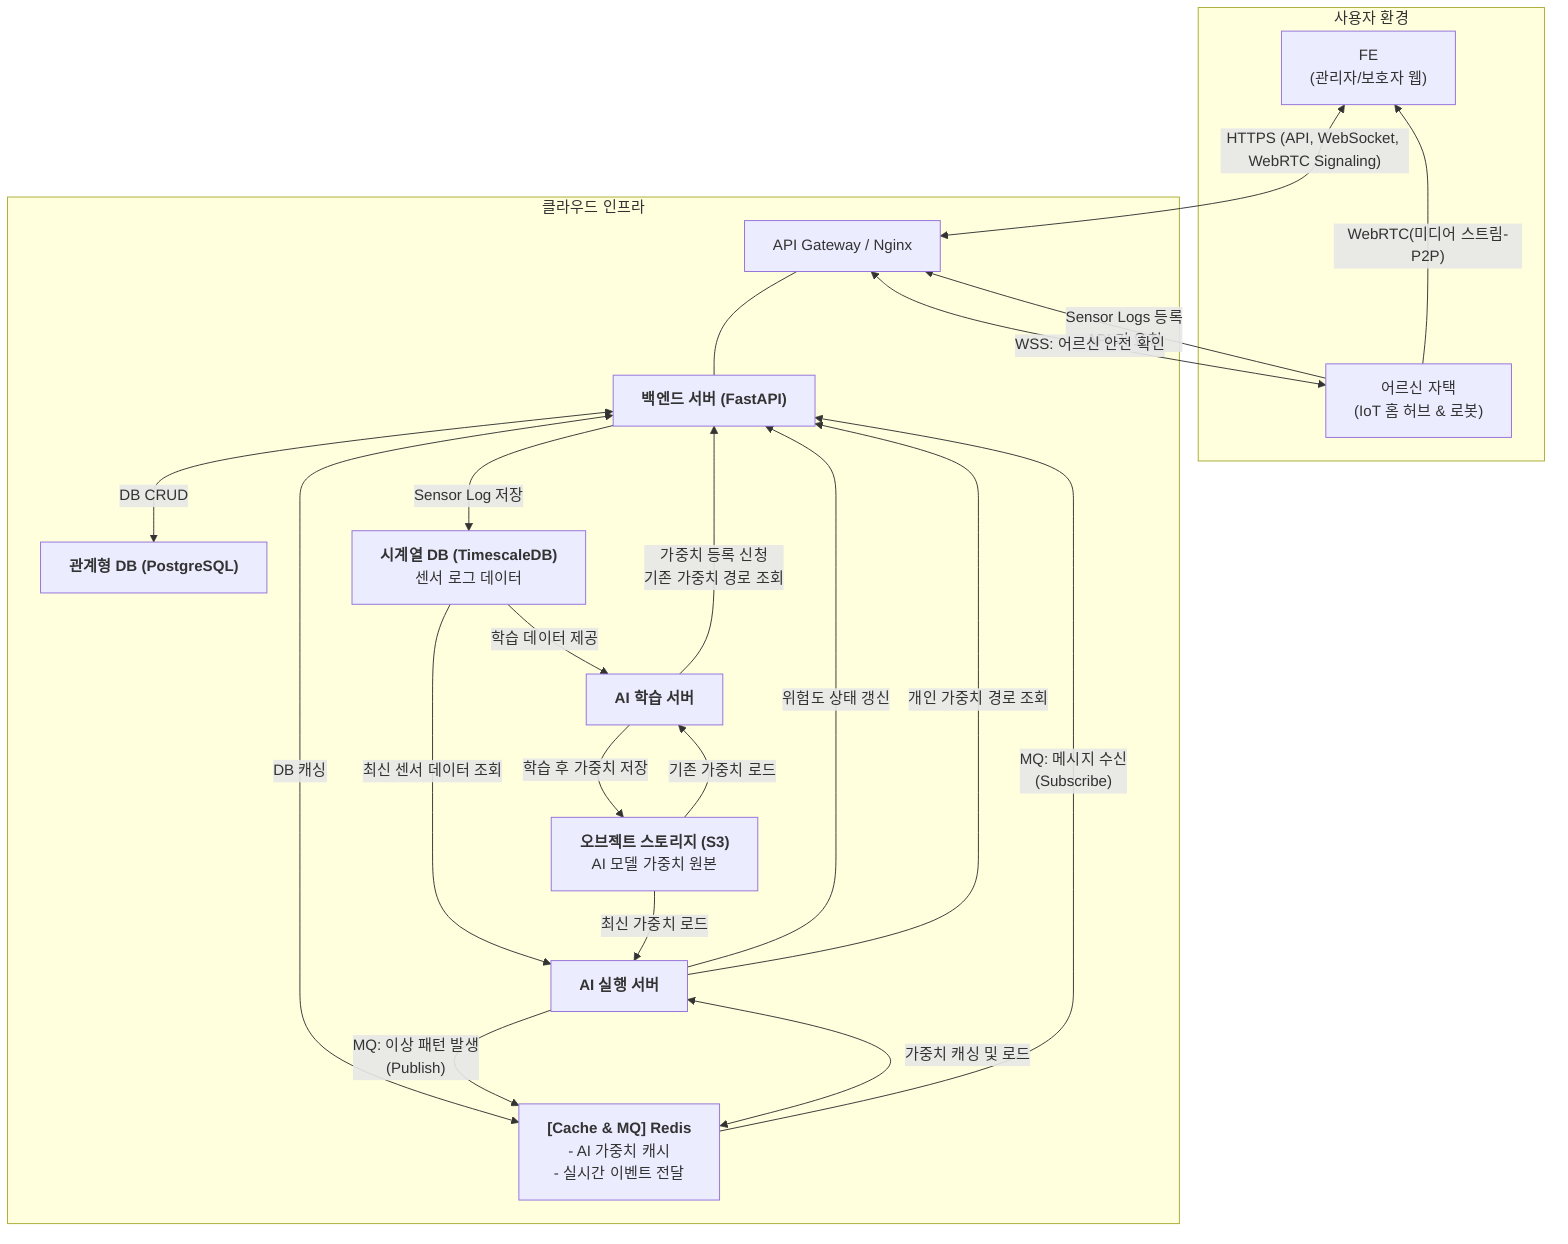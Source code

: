 graph TD
    subgraph "사용자 환경"
        A["FE<br/> (관리자/보호자 웹)"]
        B["어르신 자택<br/> (IoT 홈 허브 & 로봇)"]
    end

    subgraph "클라우드 인프라"
        C[API Gateway / Nginx]

        D["<b>백엔드 서버 (FastAPI)</b>"]
        E["<b>AI 실행 서버</b>"]
        F["<b>AI 학습 서버</b>"]
        G["<b>관계형 DB (PostgreSQL)</b>"]
        H["<b>시계열 DB (TimescaleDB)</b><br/>센서 로그 데이터"]
        I["<b>오브젝트 스토리지 (S3)</b><br/>AI 모델 가중치 원본"]
        J["<b>[Cache & MQ] Redis</b><br/>- AI 가중치 캐시<br/>- 실시간 이벤트 전달"]
    end

    %% --- Data Flows ---
     A <-- "HTTPS (API, WebSocket, WebRTC Signaling)" --> C
    C --- D
    B -- "Sensor Logs 등록<br>API 키 요청" --> C
    C <-- "WSS: 어르신 안전 확인" --> B
    
    D <-- "DB CRUD" --> G
    D -- "Sensor Log 저장" --> H
    D <-- "DB 캐싱" --> J

    %% AI 실행 서버의 데이터 흐름
    H -- "최신 센서 데이터 조회" --> E
    E -- "위험도 상태 갱신" --> D
    I -- "최신 가중치 로드" --> E
    E -- "개인 가중치 경로 조회" --> D

    %% AI 학습 서버의 데이터 흐름
    I -- "기존 가중치 로드" --> F
    F -- "가중치 등록 신청<br/>기존 가중치 경로 조회" --> D
    J <-- "가중치 캐싱 및 로드" --> E


    %% 긴급 상황 발생 시 Redis Pub/Sub 흐름
    E -- "MQ: 이상 패턴 발생 <br/>(Publish)" --> J
    J -- "MQ: 메시지 수신 <br/>(Subscribe)" --> D

    %% AI 학습 서버는 동일
    H -- "학습 데이터 제공" --> F
    F -- "학습 후 가중치 저장" --> I

    %% WebRTC Flow는 동일
    B -- "WebRTC(미디어 스트림-P2P)" --> A